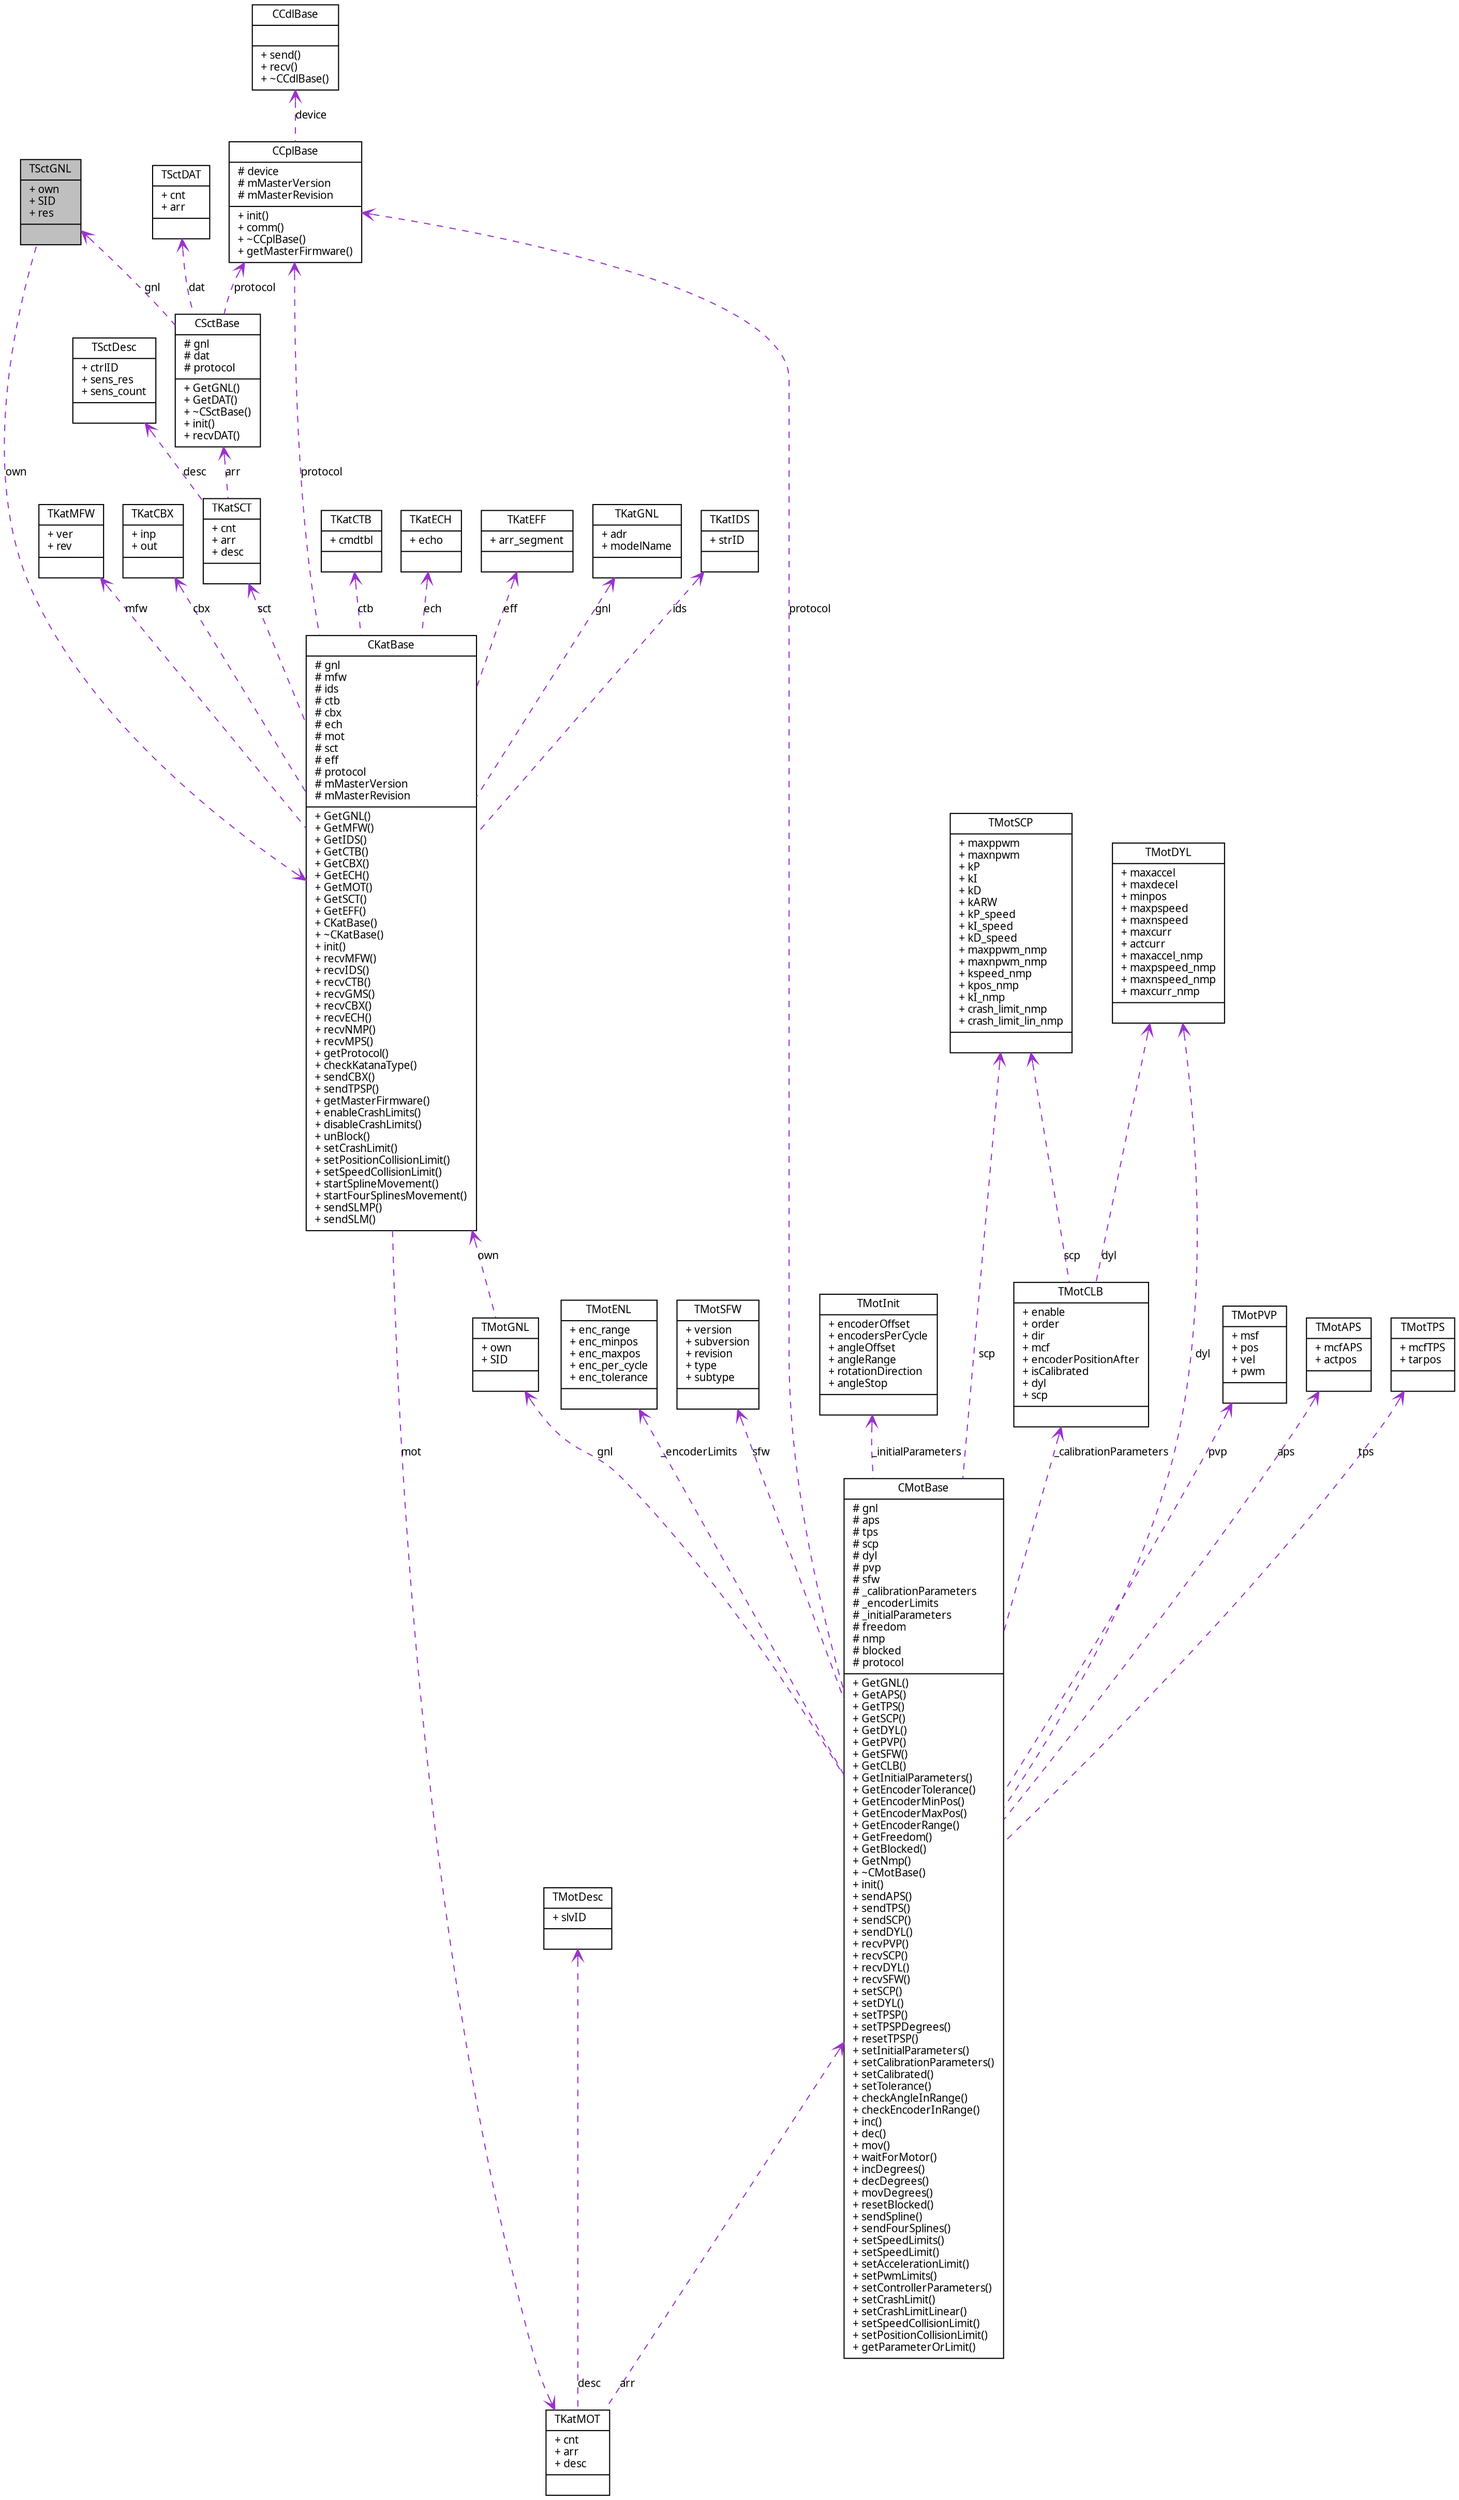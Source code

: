 digraph G
{
  edge [fontname="FreeSans.ttf",fontsize=10,labelfontname="FreeSans.ttf",labelfontsize=10];
  node [fontname="FreeSans.ttf",fontsize=10,shape=record];
  Node1 [label="{TSctGNL\n|+ own\l+ SID\l+ res\l|}",height=0.2,width=0.4,color="black", fillcolor="grey75", style="filled" fontcolor="black"];
  Node2 -> Node1 [dir=back,color="darkorchid3",fontsize=10,style="dashed",label="own",arrowtail="open",fontname="FreeSans.ttf"];
  Node2 [label="{CKatBase\n|# gnl\l# mfw\l# ids\l# ctb\l# cbx\l# ech\l# mot\l# sct\l# eff\l# protocol\l# mMasterVersion\l# mMasterRevision\l|+ GetGNL()\l+ GetMFW()\l+ GetIDS()\l+ GetCTB()\l+ GetCBX()\l+ GetECH()\l+ GetMOT()\l+ GetSCT()\l+ GetEFF()\l+ CKatBase()\l+ ~CKatBase()\l+ init()\l+ recvMFW()\l+ recvIDS()\l+ recvCTB()\l+ recvGMS()\l+ recvCBX()\l+ recvECH()\l+ recvNMP()\l+ recvMPS()\l+ getProtocol()\l+ checkKatanaType()\l+ sendCBX()\l+ sendTPSP()\l+ getMasterFirmware()\l+ enableCrashLimits()\l+ disableCrashLimits()\l+ unBlock()\l+ setCrashLimit()\l+ setPositionCollisionLimit()\l+ setSpeedCollisionLimit()\l+ startSplineMovement()\l+ startFourSplinesMovement()\l+ sendSLMP()\l+ sendSLM()\l}",height=0.2,width=0.4,color="black", fillcolor="white", style="filled",URL="$classCKatBase.html",tooltip="Base Katana class."];
  Node3 -> Node2 [dir=back,color="darkorchid3",fontsize=10,style="dashed",label="mfw",arrowtail="open",fontname="FreeSans.ttf"];
  Node3 [label="{TKatMFW\n|+ ver\l+ rev\l|}",height=0.2,width=0.4,color="black", fillcolor="white", style="filled",URL="$structTKatMFW.html",tooltip="[MFW] master firmware version/revision number"];
  Node4 -> Node2 [dir=back,color="darkorchid3",fontsize=10,style="dashed",label="cbx",arrowtail="open",fontname="FreeSans.ttf"];
  Node4 [label="{TKatCBX\n|+ inp\l+ out\l|}",height=0.2,width=0.4,color="black", fillcolor="white", style="filled",URL="$structTKatCBX.html",tooltip="[CBX] connector box"];
  Node5 -> Node2 [dir=back,color="darkorchid3",fontsize=10,style="dashed",label="sct",arrowtail="open",fontname="FreeSans.ttf"];
  Node5 [label="{TKatSCT\n|+ cnt\l+ arr\l+ desc\l|}",height=0.2,width=0.4,color="black", fillcolor="white", style="filled",URL="$structTKatSCT.html",tooltip="[SCT] every sens ctrl&#39;s attributes"];
  Node6 -> Node5 [dir=back,color="darkorchid3",fontsize=10,style="dashed",label="desc",arrowtail="open",fontname="FreeSans.ttf"];
  Node6 [label="{TSctDesc\n|+ ctrlID\l+ sens_res\l+ sens_count\l|}",height=0.2,width=0.4,color="black", fillcolor="white", style="filled",URL="$structTSctDesc.html",tooltip="sensor controller description (partly)"];
  Node7 -> Node5 [dir=back,color="darkorchid3",fontsize=10,style="dashed",label="arr",arrowtail="open",fontname="FreeSans.ttf"];
  Node7 [label="{CSctBase\n|# gnl\l# dat\l# protocol\l|+ GetGNL()\l+ GetDAT()\l+ ~CSctBase()\l+ init()\l+ recvDAT()\l}",height=0.2,width=0.4,color="black", fillcolor="white", style="filled",URL="$classCSctBase.html",tooltip="Sensor Controller class."];
  Node1 -> Node7 [dir=back,color="darkorchid3",fontsize=10,style="dashed",label="gnl",arrowtail="open",fontname="FreeSans.ttf"];
  Node8 -> Node7 [dir=back,color="darkorchid3",fontsize=10,style="dashed",label="dat",arrowtail="open",fontname="FreeSans.ttf"];
  Node8 [label="{TSctDAT\n|+ cnt\l+ arr\l|}",height=0.2,width=0.4,color="black", fillcolor="white", style="filled",URL="$structTSctDAT.html",tooltip="[DAT] sensor data"];
  Node9 -> Node7 [dir=back,color="darkorchid3",fontsize=10,style="dashed",label="protocol",arrowtail="open",fontname="FreeSans.ttf"];
  Node9 [label="{CCplBase\n|# device\l# mMasterVersion\l# mMasterRevision\l|+ init()\l+ comm()\l+ ~CCplBase()\l+ getMasterFirmware()\l}",height=0.2,width=0.4,color="black", fillcolor="white", style="filled",URL="$classCCplBase.html",tooltip="Abstract base class for protocol definiton."];
  Node10 -> Node9 [dir=back,color="darkorchid3",fontsize=10,style="dashed",label="device",arrowtail="open",fontname="FreeSans.ttf"];
  Node10 [label="{CCdlBase\n||+ send()\l+ recv()\l+ ~CCdlBase()\l}",height=0.2,width=0.4,color="black", fillcolor="white", style="filled",URL="$classCCdlBase.html",tooltip="Abstract base class for devices."];
  Node11 -> Node2 [dir=back,color="darkorchid3",fontsize=10,style="dashed",label="ctb",arrowtail="open",fontname="FreeSans.ttf"];
  Node11 [label="{TKatCTB\n|+ cmdtbl\l|}",height=0.2,width=0.4,color="black", fillcolor="white", style="filled",URL="$structTKatCTB.html",tooltip="[CTB] command table defined in the firmware"];
  Node12 -> Node2 [dir=back,color="darkorchid3",fontsize=10,style="dashed",label="ech",arrowtail="open",fontname="FreeSans.ttf"];
  Node12 [label="{TKatECH\n|+ echo\l|}",height=0.2,width=0.4,color="black", fillcolor="white", style="filled",URL="$structTKatECH.html",tooltip="[ECH] echo"];
  Node13 -> Node2 [dir=back,color="darkorchid3",fontsize=10,style="dashed",label="eff",arrowtail="open",fontname="FreeSans.ttf"];
  Node13 [label="{TKatEFF\n|+ arr_segment\l|}",height=0.2,width=0.4,color="black", fillcolor="white", style="filled",URL="$structTKatEFF.html",tooltip="Inverse Kinematics structure of the endeffektor."];
  Node14 -> Node2 [dir=back,color="darkorchid3",fontsize=10,style="dashed",label="gnl",arrowtail="open",fontname="FreeSans.ttf"];
  Node14 [label="{TKatGNL\n|+ adr\l+ modelName\l|}",height=0.2,width=0.4,color="black", fillcolor="white", style="filled",URL="$structTKatGNL.html",tooltip="[GNL] general robot attributes"];
  Node15 -> Node2 [dir=back,color="darkorchid3",fontsize=10,style="dashed",label="mot",arrowtail="open",fontname="FreeSans.ttf"];
  Node15 [label="{TKatMOT\n|+ cnt\l+ arr\l+ desc\l|}",height=0.2,width=0.4,color="black", fillcolor="white", style="filled",URL="$structTKatMOT.html",tooltip="[MOT] every motor&#39;s attributes"];
  Node16 -> Node15 [dir=back,color="darkorchid3",fontsize=10,style="dashed",label="desc",arrowtail="open",fontname="FreeSans.ttf"];
  Node16 [label="{TMotDesc\n|+ slvID\l|}",height=0.2,width=0.4,color="black", fillcolor="white", style="filled",URL="$structTMotDesc.html",tooltip="motor description (partly)"];
  Node17 -> Node15 [dir=back,color="darkorchid3",fontsize=10,style="dashed",label="arr",arrowtail="open",fontname="FreeSans.ttf"];
  Node17 [label="{CMotBase\n|# gnl\l# aps\l# tps\l# scp\l# dyl\l# pvp\l# sfw\l# _calibrationParameters\l# _encoderLimits\l# _initialParameters\l# freedom\l# nmp\l# blocked\l# protocol\l|+ GetGNL()\l+ GetAPS()\l+ GetTPS()\l+ GetSCP()\l+ GetDYL()\l+ GetPVP()\l+ GetSFW()\l+ GetCLB()\l+ GetInitialParameters()\l+ GetEncoderTolerance()\l+ GetEncoderMinPos()\l+ GetEncoderMaxPos()\l+ GetEncoderRange()\l+ GetFreedom()\l+ GetBlocked()\l+ GetNmp()\l+ ~CMotBase()\l+ init()\l+ sendAPS()\l+ sendTPS()\l+ sendSCP()\l+ sendDYL()\l+ recvPVP()\l+ recvSCP()\l+ recvDYL()\l+ recvSFW()\l+ setSCP()\l+ setDYL()\l+ setTPSP()\l+ setTPSPDegrees()\l+ resetTPSP()\l+ setInitialParameters()\l+ setCalibrationParameters()\l+ setCalibrated()\l+ setTolerance()\l+ checkAngleInRange()\l+ checkEncoderInRange()\l+ inc()\l+ dec()\l+ mov()\l+ waitForMotor()\l+ incDegrees()\l+ decDegrees()\l+ movDegrees()\l+ resetBlocked()\l+ sendSpline()\l+ sendFourSplines()\l+ setSpeedLimits()\l+ setSpeedLimit()\l+ setAccelerationLimit()\l+ setPwmLimits()\l+ setControllerParameters()\l+ setCrashLimit()\l+ setCrashLimitLinear()\l+ setSpeedCollisionLimit()\l+ setPositionCollisionLimit()\l+ getParameterOrLimit()\l}",height=0.2,width=0.4,color="black", fillcolor="white", style="filled",URL="$classCMotBase.html",tooltip="Motor class."];
  Node18 -> Node17 [dir=back,color="darkorchid3",fontsize=10,style="dashed",label="_encoderLimits",arrowtail="open",fontname="FreeSans.ttf"];
  Node18 [label="{TMotENL\n|+ enc_range\l+ enc_minpos\l+ enc_maxpos\l+ enc_per_cycle\l+ enc_tolerance\l|}",height=0.2,width=0.4,color="black", fillcolor="white", style="filled",URL="$structTMotENL.html",tooltip="[ENL] limits in encoder values (INTERNAL STRUCTURE!)"];
  Node19 -> Node17 [dir=back,color="darkorchid3",fontsize=10,style="dashed",label="sfw",arrowtail="open",fontname="FreeSans.ttf"];
  Node19 [label="{TMotSFW\n|+ version\l+ subversion\l+ revision\l+ type\l+ subtype\l|}",height=0.2,width=0.4,color="black", fillcolor="white", style="filled",URL="$structTMotSFW.html",tooltip="[SFW] slave firmware"];
  Node20 -> Node17 [dir=back,color="darkorchid3",fontsize=10,style="dashed",label="gnl",arrowtail="open",fontname="FreeSans.ttf"];
  Node20 [label="{TMotGNL\n|+ own\l+ SID\l|}",height=0.2,width=0.4,color="black", fillcolor="white", style="filled",URL="$structTMotGNL.html",tooltip="[GNL] motor generals"];
  Node2 -> Node20 [dir=back,color="darkorchid3",fontsize=10,style="dashed",label="own",arrowtail="open",fontname="FreeSans.ttf"];
  Node21 -> Node17 [dir=back,color="darkorchid3",fontsize=10,style="dashed",label="_initialParameters",arrowtail="open",fontname="FreeSans.ttf"];
  Node21 [label="{TMotInit\n|+ encoderOffset\l+ encodersPerCycle\l+ angleOffset\l+ angleRange\l+ rotationDirection\l+ angleStop\l|}",height=0.2,width=0.4,color="black", fillcolor="white", style="filled",URL="$structTMotInit.html",tooltip="Initial motor parameters."];
  Node22 -> Node17 [dir=back,color="darkorchid3",fontsize=10,style="dashed",label="_calibrationParameters",arrowtail="open",fontname="FreeSans.ttf"];
  Node22 [label="{TMotCLB\n|+ enable\l+ order\l+ dir\l+ mcf\l+ encoderPositionAfter\l+ isCalibrated\l+ dyl\l+ scp\l|}",height=0.2,width=0.4,color="black", fillcolor="white", style="filled",URL="$structTMotCLB.html",tooltip="Calibration structure for single motors."];
  Node23 -> Node22 [dir=back,color="darkorchid3",fontsize=10,style="dashed",label="scp",arrowtail="open",fontname="FreeSans.ttf"];
  Node23 [label="{TMotSCP\n|+ maxppwm\l+ maxnpwm\l+ kP\l+ kI\l+ kD\l+ kARW\l+ kP_speed\l+ kI_speed\l+ kD_speed\l+ maxppwm_nmp\l+ maxnpwm_nmp\l+ kspeed_nmp\l+ kpos_nmp\l+ kI_nmp\l+ crash_limit_nmp\l+ crash_limit_lin_nmp\l|}",height=0.2,width=0.4,color="black", fillcolor="white", style="filled",URL="$structTMotSCP.html",tooltip="[SCP] static controller parameters"];
  Node24 -> Node22 [dir=back,color="darkorchid3",fontsize=10,style="dashed",label="dyl",arrowtail="open",fontname="FreeSans.ttf"];
  Node24 [label="{TMotDYL\n|+ maxaccel\l+ maxdecel\l+ minpos\l+ maxpspeed\l+ maxnspeed\l+ maxcurr\l+ actcurr\l+ maxaccel_nmp\l+ maxpspeed_nmp\l+ maxnspeed_nmp\l+ maxcurr_nmp\l|}",height=0.2,width=0.4,color="black", fillcolor="white", style="filled",URL="$structTMotDYL.html",tooltip="[DYL] dynamic limits"];
  Node25 -> Node17 [dir=back,color="darkorchid3",fontsize=10,style="dashed",label="pvp",arrowtail="open",fontname="FreeSans.ttf"];
  Node25 [label="{TMotPVP\n|+ msf\l+ pos\l+ vel\l+ pwm\l|}",height=0.2,width=0.4,color="black", fillcolor="white", style="filled",URL="$structTMotPVP.html",tooltip="[PVP] position, velocity, pulse width modulation"];
  Node26 -> Node17 [dir=back,color="darkorchid3",fontsize=10,style="dashed",label="aps",arrowtail="open",fontname="FreeSans.ttf"];
  Node26 [label="{TMotAPS\n|+ mcfAPS\l+ actpos\l|}",height=0.2,width=0.4,color="black", fillcolor="white", style="filled",URL="$structTMotAPS.html",tooltip="[APS] actual position"];
  Node23 -> Node17 [dir=back,color="darkorchid3",fontsize=10,style="dashed",label="scp",arrowtail="open",fontname="FreeSans.ttf"];
  Node27 -> Node17 [dir=back,color="darkorchid3",fontsize=10,style="dashed",label="tps",arrowtail="open",fontname="FreeSans.ttf"];
  Node27 [label="{TMotTPS\n|+ mcfTPS\l+ tarpos\l|}",height=0.2,width=0.4,color="black", fillcolor="white", style="filled",URL="$structTMotTPS.html",tooltip="[TPS] target position"];
  Node9 -> Node17 [dir=back,color="darkorchid3",fontsize=10,style="dashed",label="protocol",arrowtail="open",fontname="FreeSans.ttf"];
  Node24 -> Node17 [dir=back,color="darkorchid3",fontsize=10,style="dashed",label="dyl",arrowtail="open",fontname="FreeSans.ttf"];
  Node28 -> Node2 [dir=back,color="darkorchid3",fontsize=10,style="dashed",label="ids",arrowtail="open",fontname="FreeSans.ttf"];
  Node28 [label="{TKatIDS\n|+ strID\l|}",height=0.2,width=0.4,color="black", fillcolor="white", style="filled",URL="$structTKatIDS.html",tooltip="[IDS] identification string"];
  Node9 -> Node2 [dir=back,color="darkorchid3",fontsize=10,style="dashed",label="protocol",arrowtail="open",fontname="FreeSans.ttf"];
}
